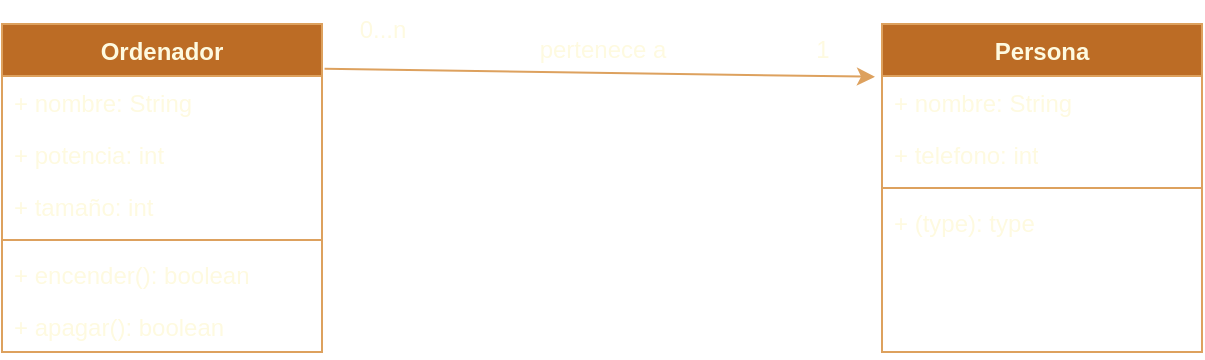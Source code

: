 <mxfile version="22.1.11" type="device">
  <diagram name="Página-1" id="oiyQyaKWozl3FeEYjmO2">
    <mxGraphModel dx="1066" dy="629" grid="1" gridSize="10" guides="1" tooltips="1" connect="1" arrows="1" fold="1" page="1" pageScale="1" pageWidth="1169" pageHeight="827" math="0" shadow="0">
      <root>
        <mxCell id="0" />
        <mxCell id="1" parent="0" />
        <mxCell id="gL5VaJfOZ9H_tRzuRlRa-1" value="Ordenador" style="swimlane;fontStyle=1;align=center;verticalAlign=top;childLayout=stackLayout;horizontal=1;startSize=26;horizontalStack=0;resizeParent=1;resizeParentMax=0;resizeLast=0;collapsible=1;marginBottom=0;whiteSpace=wrap;html=1;strokeColor=#DDA15E;fontColor=#FEFAE0;fillColor=#BC6C25;" vertex="1" parent="1">
          <mxGeometry x="190" y="80" width="160" height="164" as="geometry" />
        </mxCell>
        <mxCell id="gL5VaJfOZ9H_tRzuRlRa-2" value="+ nombre: String" style="text;strokeColor=none;fillColor=none;align=left;verticalAlign=top;spacingLeft=4;spacingRight=4;overflow=hidden;rotatable=0;points=[[0,0.5],[1,0.5]];portConstraint=eastwest;whiteSpace=wrap;html=1;fontColor=#FEFAE0;" vertex="1" parent="gL5VaJfOZ9H_tRzuRlRa-1">
          <mxGeometry y="26" width="160" height="26" as="geometry" />
        </mxCell>
        <mxCell id="gL5VaJfOZ9H_tRzuRlRa-5" value="+ potencia: int" style="text;strokeColor=none;fillColor=none;align=left;verticalAlign=top;spacingLeft=4;spacingRight=4;overflow=hidden;rotatable=0;points=[[0,0.5],[1,0.5]];portConstraint=eastwest;whiteSpace=wrap;html=1;fontColor=#FEFAE0;" vertex="1" parent="gL5VaJfOZ9H_tRzuRlRa-1">
          <mxGeometry y="52" width="160" height="26" as="geometry" />
        </mxCell>
        <mxCell id="gL5VaJfOZ9H_tRzuRlRa-6" value="+ tamaño: int" style="text;strokeColor=none;fillColor=none;align=left;verticalAlign=top;spacingLeft=4;spacingRight=4;overflow=hidden;rotatable=0;points=[[0,0.5],[1,0.5]];portConstraint=eastwest;whiteSpace=wrap;html=1;fontColor=#FEFAE0;" vertex="1" parent="gL5VaJfOZ9H_tRzuRlRa-1">
          <mxGeometry y="78" width="160" height="26" as="geometry" />
        </mxCell>
        <mxCell id="gL5VaJfOZ9H_tRzuRlRa-3" value="" style="line;strokeWidth=1;fillColor=none;align=left;verticalAlign=middle;spacingTop=-1;spacingLeft=3;spacingRight=3;rotatable=0;labelPosition=right;points=[];portConstraint=eastwest;strokeColor=inherit;fontColor=#FEFAE0;" vertex="1" parent="gL5VaJfOZ9H_tRzuRlRa-1">
          <mxGeometry y="104" width="160" height="8" as="geometry" />
        </mxCell>
        <mxCell id="gL5VaJfOZ9H_tRzuRlRa-4" value="+ encender(): boolean" style="text;strokeColor=none;fillColor=none;align=left;verticalAlign=top;spacingLeft=4;spacingRight=4;overflow=hidden;rotatable=0;points=[[0,0.5],[1,0.5]];portConstraint=eastwest;whiteSpace=wrap;html=1;fontColor=#FEFAE0;" vertex="1" parent="gL5VaJfOZ9H_tRzuRlRa-1">
          <mxGeometry y="112" width="160" height="26" as="geometry" />
        </mxCell>
        <mxCell id="gL5VaJfOZ9H_tRzuRlRa-7" value="+ apagar(): boolean" style="text;strokeColor=none;fillColor=none;align=left;verticalAlign=top;spacingLeft=4;spacingRight=4;overflow=hidden;rotatable=0;points=[[0,0.5],[1,0.5]];portConstraint=eastwest;whiteSpace=wrap;html=1;fontColor=#FEFAE0;" vertex="1" parent="gL5VaJfOZ9H_tRzuRlRa-1">
          <mxGeometry y="138" width="160" height="26" as="geometry" />
        </mxCell>
        <mxCell id="gL5VaJfOZ9H_tRzuRlRa-8" value="Persona" style="swimlane;fontStyle=1;align=center;verticalAlign=top;childLayout=stackLayout;horizontal=1;startSize=26;horizontalStack=0;resizeParent=1;resizeParentMax=0;resizeLast=0;collapsible=1;marginBottom=0;whiteSpace=wrap;html=1;strokeColor=#DDA15E;fontColor=#FEFAE0;fillColor=#BC6C25;" vertex="1" parent="1">
          <mxGeometry x="630" y="80" width="160" height="164" as="geometry" />
        </mxCell>
        <mxCell id="gL5VaJfOZ9H_tRzuRlRa-9" value="+ nombre: String" style="text;strokeColor=none;fillColor=none;align=left;verticalAlign=top;spacingLeft=4;spacingRight=4;overflow=hidden;rotatable=0;points=[[0,0.5],[1,0.5]];portConstraint=eastwest;whiteSpace=wrap;html=1;fontColor=#FEFAE0;" vertex="1" parent="gL5VaJfOZ9H_tRzuRlRa-8">
          <mxGeometry y="26" width="160" height="26" as="geometry" />
        </mxCell>
        <mxCell id="gL5VaJfOZ9H_tRzuRlRa-12" value="+ telefono: int" style="text;strokeColor=none;fillColor=none;align=left;verticalAlign=top;spacingLeft=4;spacingRight=4;overflow=hidden;rotatable=0;points=[[0,0.5],[1,0.5]];portConstraint=eastwest;whiteSpace=wrap;html=1;fontColor=#FEFAE0;" vertex="1" parent="gL5VaJfOZ9H_tRzuRlRa-8">
          <mxGeometry y="52" width="160" height="26" as="geometry" />
        </mxCell>
        <mxCell id="gL5VaJfOZ9H_tRzuRlRa-10" value="" style="line;strokeWidth=1;fillColor=none;align=left;verticalAlign=middle;spacingTop=-1;spacingLeft=3;spacingRight=3;rotatable=0;labelPosition=right;points=[];portConstraint=eastwest;strokeColor=inherit;fontColor=#FEFAE0;" vertex="1" parent="gL5VaJfOZ9H_tRzuRlRa-8">
          <mxGeometry y="78" width="160" height="8" as="geometry" />
        </mxCell>
        <mxCell id="gL5VaJfOZ9H_tRzuRlRa-11" value="+ (type): type" style="text;strokeColor=none;fillColor=none;align=left;verticalAlign=top;spacingLeft=4;spacingRight=4;overflow=hidden;rotatable=0;points=[[0,0.5],[1,0.5]];portConstraint=eastwest;whiteSpace=wrap;html=1;fontColor=#FEFAE0;" vertex="1" parent="gL5VaJfOZ9H_tRzuRlRa-8">
          <mxGeometry y="86" width="160" height="26" as="geometry" />
        </mxCell>
        <mxCell id="gL5VaJfOZ9H_tRzuRlRa-14" style="text;strokeColor=none;fillColor=none;align=left;verticalAlign=top;spacingLeft=4;spacingRight=4;overflow=hidden;rotatable=0;points=[[0,0.5],[1,0.5]];portConstraint=eastwest;whiteSpace=wrap;html=1;fontColor=#FEFAE0;" vertex="1" parent="gL5VaJfOZ9H_tRzuRlRa-8">
          <mxGeometry y="112" width="160" height="26" as="geometry" />
        </mxCell>
        <mxCell id="gL5VaJfOZ9H_tRzuRlRa-13" style="text;strokeColor=none;fillColor=none;align=left;verticalAlign=top;spacingLeft=4;spacingRight=4;overflow=hidden;rotatable=0;points=[[0,0.5],[1,0.5]];portConstraint=eastwest;whiteSpace=wrap;html=1;fontColor=#FEFAE0;" vertex="1" parent="gL5VaJfOZ9H_tRzuRlRa-8">
          <mxGeometry y="138" width="160" height="26" as="geometry" />
        </mxCell>
        <mxCell id="gL5VaJfOZ9H_tRzuRlRa-15" value="" style="endArrow=none;html=1;rounded=0;strokeColor=#DDA15E;fontColor=#FEFAE0;fillColor=#BC6C25;entryX=1.008;entryY=-0.138;entryDx=0;entryDy=0;entryPerimeter=0;exitX=-0.022;exitY=0.015;exitDx=0;exitDy=0;exitPerimeter=0;startArrow=classic;startFill=1;" edge="1" parent="1" source="gL5VaJfOZ9H_tRzuRlRa-9" target="gL5VaJfOZ9H_tRzuRlRa-2">
          <mxGeometry relative="1" as="geometry">
            <mxPoint x="80" y="320" as="sourcePoint" />
            <mxPoint x="240" y="320" as="targetPoint" />
          </mxGeometry>
        </mxCell>
        <mxCell id="gL5VaJfOZ9H_tRzuRlRa-16" value="0...n" style="text;html=1;align=center;verticalAlign=middle;resizable=0;points=[];autosize=1;strokeColor=none;fillColor=none;fontColor=#FEFAE0;" vertex="1" parent="1">
          <mxGeometry x="355" y="68" width="50" height="30" as="geometry" />
        </mxCell>
        <mxCell id="gL5VaJfOZ9H_tRzuRlRa-17" value="pertenece a" style="text;html=1;align=center;verticalAlign=middle;resizable=0;points=[];autosize=1;strokeColor=none;fillColor=none;fontColor=#FEFAE0;" vertex="1" parent="1">
          <mxGeometry x="445" y="78" width="90" height="30" as="geometry" />
        </mxCell>
        <mxCell id="gL5VaJfOZ9H_tRzuRlRa-18" value="1" style="text;html=1;align=center;verticalAlign=middle;resizable=0;points=[];autosize=1;strokeColor=none;fillColor=none;fontColor=#FEFAE0;" vertex="1" parent="1">
          <mxGeometry x="585" y="78" width="30" height="30" as="geometry" />
        </mxCell>
      </root>
    </mxGraphModel>
  </diagram>
</mxfile>

